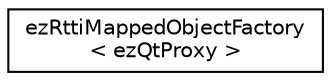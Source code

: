 digraph "Graphical Class Hierarchy"
{
 // LATEX_PDF_SIZE
  edge [fontname="Helvetica",fontsize="10",labelfontname="Helvetica",labelfontsize="10"];
  node [fontname="Helvetica",fontsize="10",shape=record];
  rankdir="LR";
  Node0 [label="ezRttiMappedObjectFactory\l\< ezQtProxy \>",height=0.2,width=0.4,color="black", fillcolor="white", style="filled",URL="$d8/d28/classez_rtti_mapped_object_factory.htm",tooltip=" "];
}
